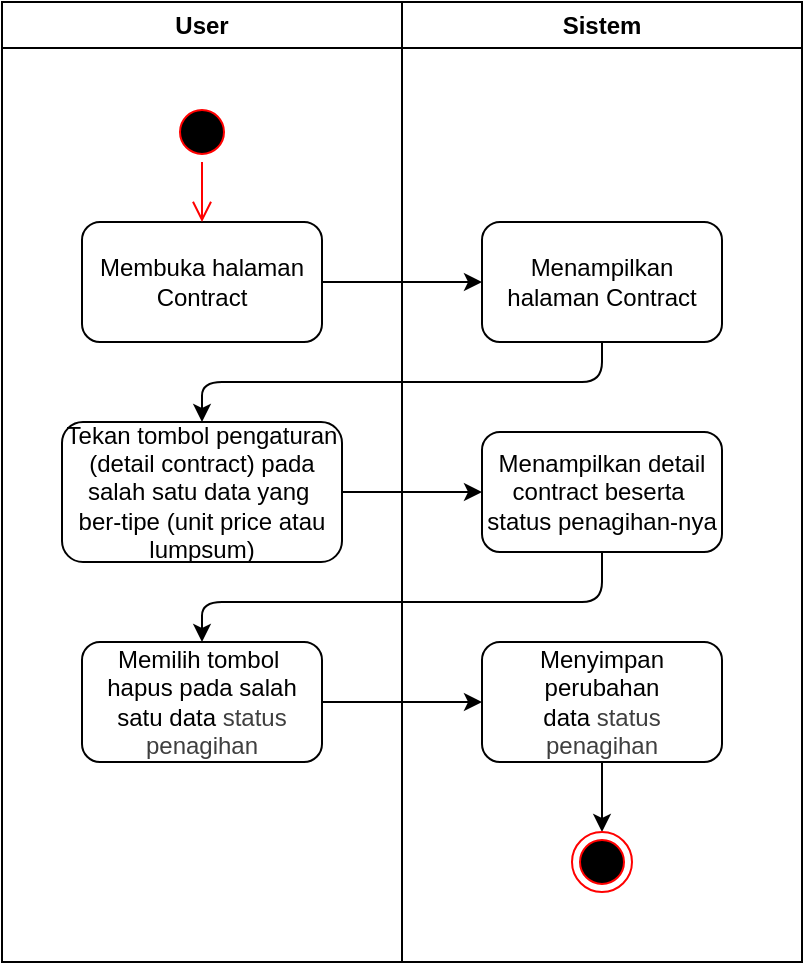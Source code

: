 <mxfile>
    <diagram id="4WkTrkq1AbMOsEQPHDT8" name="Page-1">
        <mxGraphModel dx="1040" dy="555" grid="1" gridSize="10" guides="1" tooltips="1" connect="1" arrows="1" fold="1" page="1" pageScale="1" pageWidth="850" pageHeight="1100" math="0" shadow="0">
            <root>
                <mxCell id="0"/>
                <mxCell id="1" parent="0"/>
                <mxCell id="2" value="User" style="swimlane;whiteSpace=wrap;html=1;" vertex="1" parent="1">
                    <mxGeometry x="120" y="120" width="200" height="480" as="geometry"/>
                </mxCell>
                <mxCell id="3" value="" style="ellipse;html=1;shape=startState;fillColor=#000000;strokeColor=#ff0000;" vertex="1" parent="2">
                    <mxGeometry x="85" y="50" width="30" height="30" as="geometry"/>
                </mxCell>
                <mxCell id="4" value="Membuka halaman Contract" style="rounded=1;whiteSpace=wrap;html=1;" vertex="1" parent="2">
                    <mxGeometry x="40" y="110" width="120" height="60" as="geometry"/>
                </mxCell>
                <mxCell id="5" value="" style="edgeStyle=orthogonalEdgeStyle;html=1;verticalAlign=bottom;endArrow=open;endSize=8;strokeColor=#ff0000;entryX=0.5;entryY=0;entryDx=0;entryDy=0;" edge="1" parent="2" source="3" target="4">
                    <mxGeometry relative="1" as="geometry">
                        <mxPoint x="100" y="110" as="targetPoint"/>
                    </mxGeometry>
                </mxCell>
                <mxCell id="6" value="Tekan tombol pengaturan (detail contract) pada salah satu data yang&amp;nbsp;&lt;div&gt;ber-tipe (unit price atau lumpsum)&lt;/div&gt;" style="rounded=1;whiteSpace=wrap;html=1;" vertex="1" parent="2">
                    <mxGeometry x="30" y="210" width="140" height="70" as="geometry"/>
                </mxCell>
                <mxCell id="7" value="Memilih tombol&amp;nbsp;&lt;div&gt;hapus pada salah satu data&amp;nbsp;&lt;span style=&quot;color: rgb(63, 63, 63);&quot;&gt;status penagihan&lt;/span&gt;&lt;/div&gt;" style="rounded=1;whiteSpace=wrap;html=1;" vertex="1" parent="2">
                    <mxGeometry x="40" y="320" width="120" height="60" as="geometry"/>
                </mxCell>
                <mxCell id="8" value="Sistem" style="swimlane;whiteSpace=wrap;html=1;" vertex="1" parent="1">
                    <mxGeometry x="320" y="120" width="200" height="480" as="geometry"/>
                </mxCell>
                <mxCell id="9" value="Menampilkan halaman Contract" style="rounded=1;whiteSpace=wrap;html=1;" vertex="1" parent="8">
                    <mxGeometry x="40" y="110" width="120" height="60" as="geometry"/>
                </mxCell>
                <mxCell id="10" value="Menampilkan detail contract beserta&amp;nbsp;&lt;div&gt;status penagihan-nya&lt;/div&gt;" style="rounded=1;whiteSpace=wrap;html=1;" vertex="1" parent="8">
                    <mxGeometry x="40" y="215" width="120" height="60" as="geometry"/>
                </mxCell>
                <mxCell id="11" value="Menyimpan perubahan data&amp;nbsp;&lt;span style=&quot;color: rgb(63, 63, 63);&quot;&gt;status penagihan&lt;/span&gt;" style="rounded=1;whiteSpace=wrap;html=1;" vertex="1" parent="8">
                    <mxGeometry x="40" y="320" width="120" height="60" as="geometry"/>
                </mxCell>
                <mxCell id="12" value="" style="edgeStyle=none;html=1;exitX=0.5;exitY=1;exitDx=0;exitDy=0;entryX=0.5;entryY=0;entryDx=0;entryDy=0;" edge="1" parent="8" source="11" target="13">
                    <mxGeometry relative="1" as="geometry">
                        <mxPoint x="99.8" y="390" as="sourcePoint"/>
                        <mxPoint x="99.8" y="420" as="targetPoint"/>
                    </mxGeometry>
                </mxCell>
                <mxCell id="13" value="" style="ellipse;html=1;shape=endState;fillColor=#000000;strokeColor=#ff0000;" vertex="1" parent="8">
                    <mxGeometry x="85" y="415" width="30" height="30" as="geometry"/>
                </mxCell>
                <mxCell id="14" value="" style="edgeStyle=none;html=1;" edge="1" parent="1" source="4" target="9">
                    <mxGeometry relative="1" as="geometry"/>
                </mxCell>
                <mxCell id="15" value="" style="edgeStyle=none;html=1;entryX=0.5;entryY=0;entryDx=0;entryDy=0;exitX=0.5;exitY=1;exitDx=0;exitDy=0;" edge="1" parent="1" source="9" target="6">
                    <mxGeometry relative="1" as="geometry">
                        <Array as="points">
                            <mxPoint x="420" y="310"/>
                            <mxPoint x="220" y="310"/>
                        </Array>
                    </mxGeometry>
                </mxCell>
                <mxCell id="16" value="" style="edgeStyle=none;html=1;" edge="1" parent="1" source="6" target="10">
                    <mxGeometry relative="1" as="geometry"/>
                </mxCell>
                <mxCell id="17" value="" style="edgeStyle=none;html=1;entryX=0.5;entryY=0;entryDx=0;entryDy=0;exitX=0.5;exitY=1;exitDx=0;exitDy=0;" edge="1" parent="1" source="10" target="7">
                    <mxGeometry relative="1" as="geometry">
                        <Array as="points">
                            <mxPoint x="420" y="420"/>
                            <mxPoint x="220" y="420"/>
                        </Array>
                    </mxGeometry>
                </mxCell>
                <mxCell id="18" value="" style="edgeStyle=none;html=1;" edge="1" parent="1" source="7" target="11">
                    <mxGeometry relative="1" as="geometry"/>
                </mxCell>
            </root>
        </mxGraphModel>
    </diagram>
</mxfile>